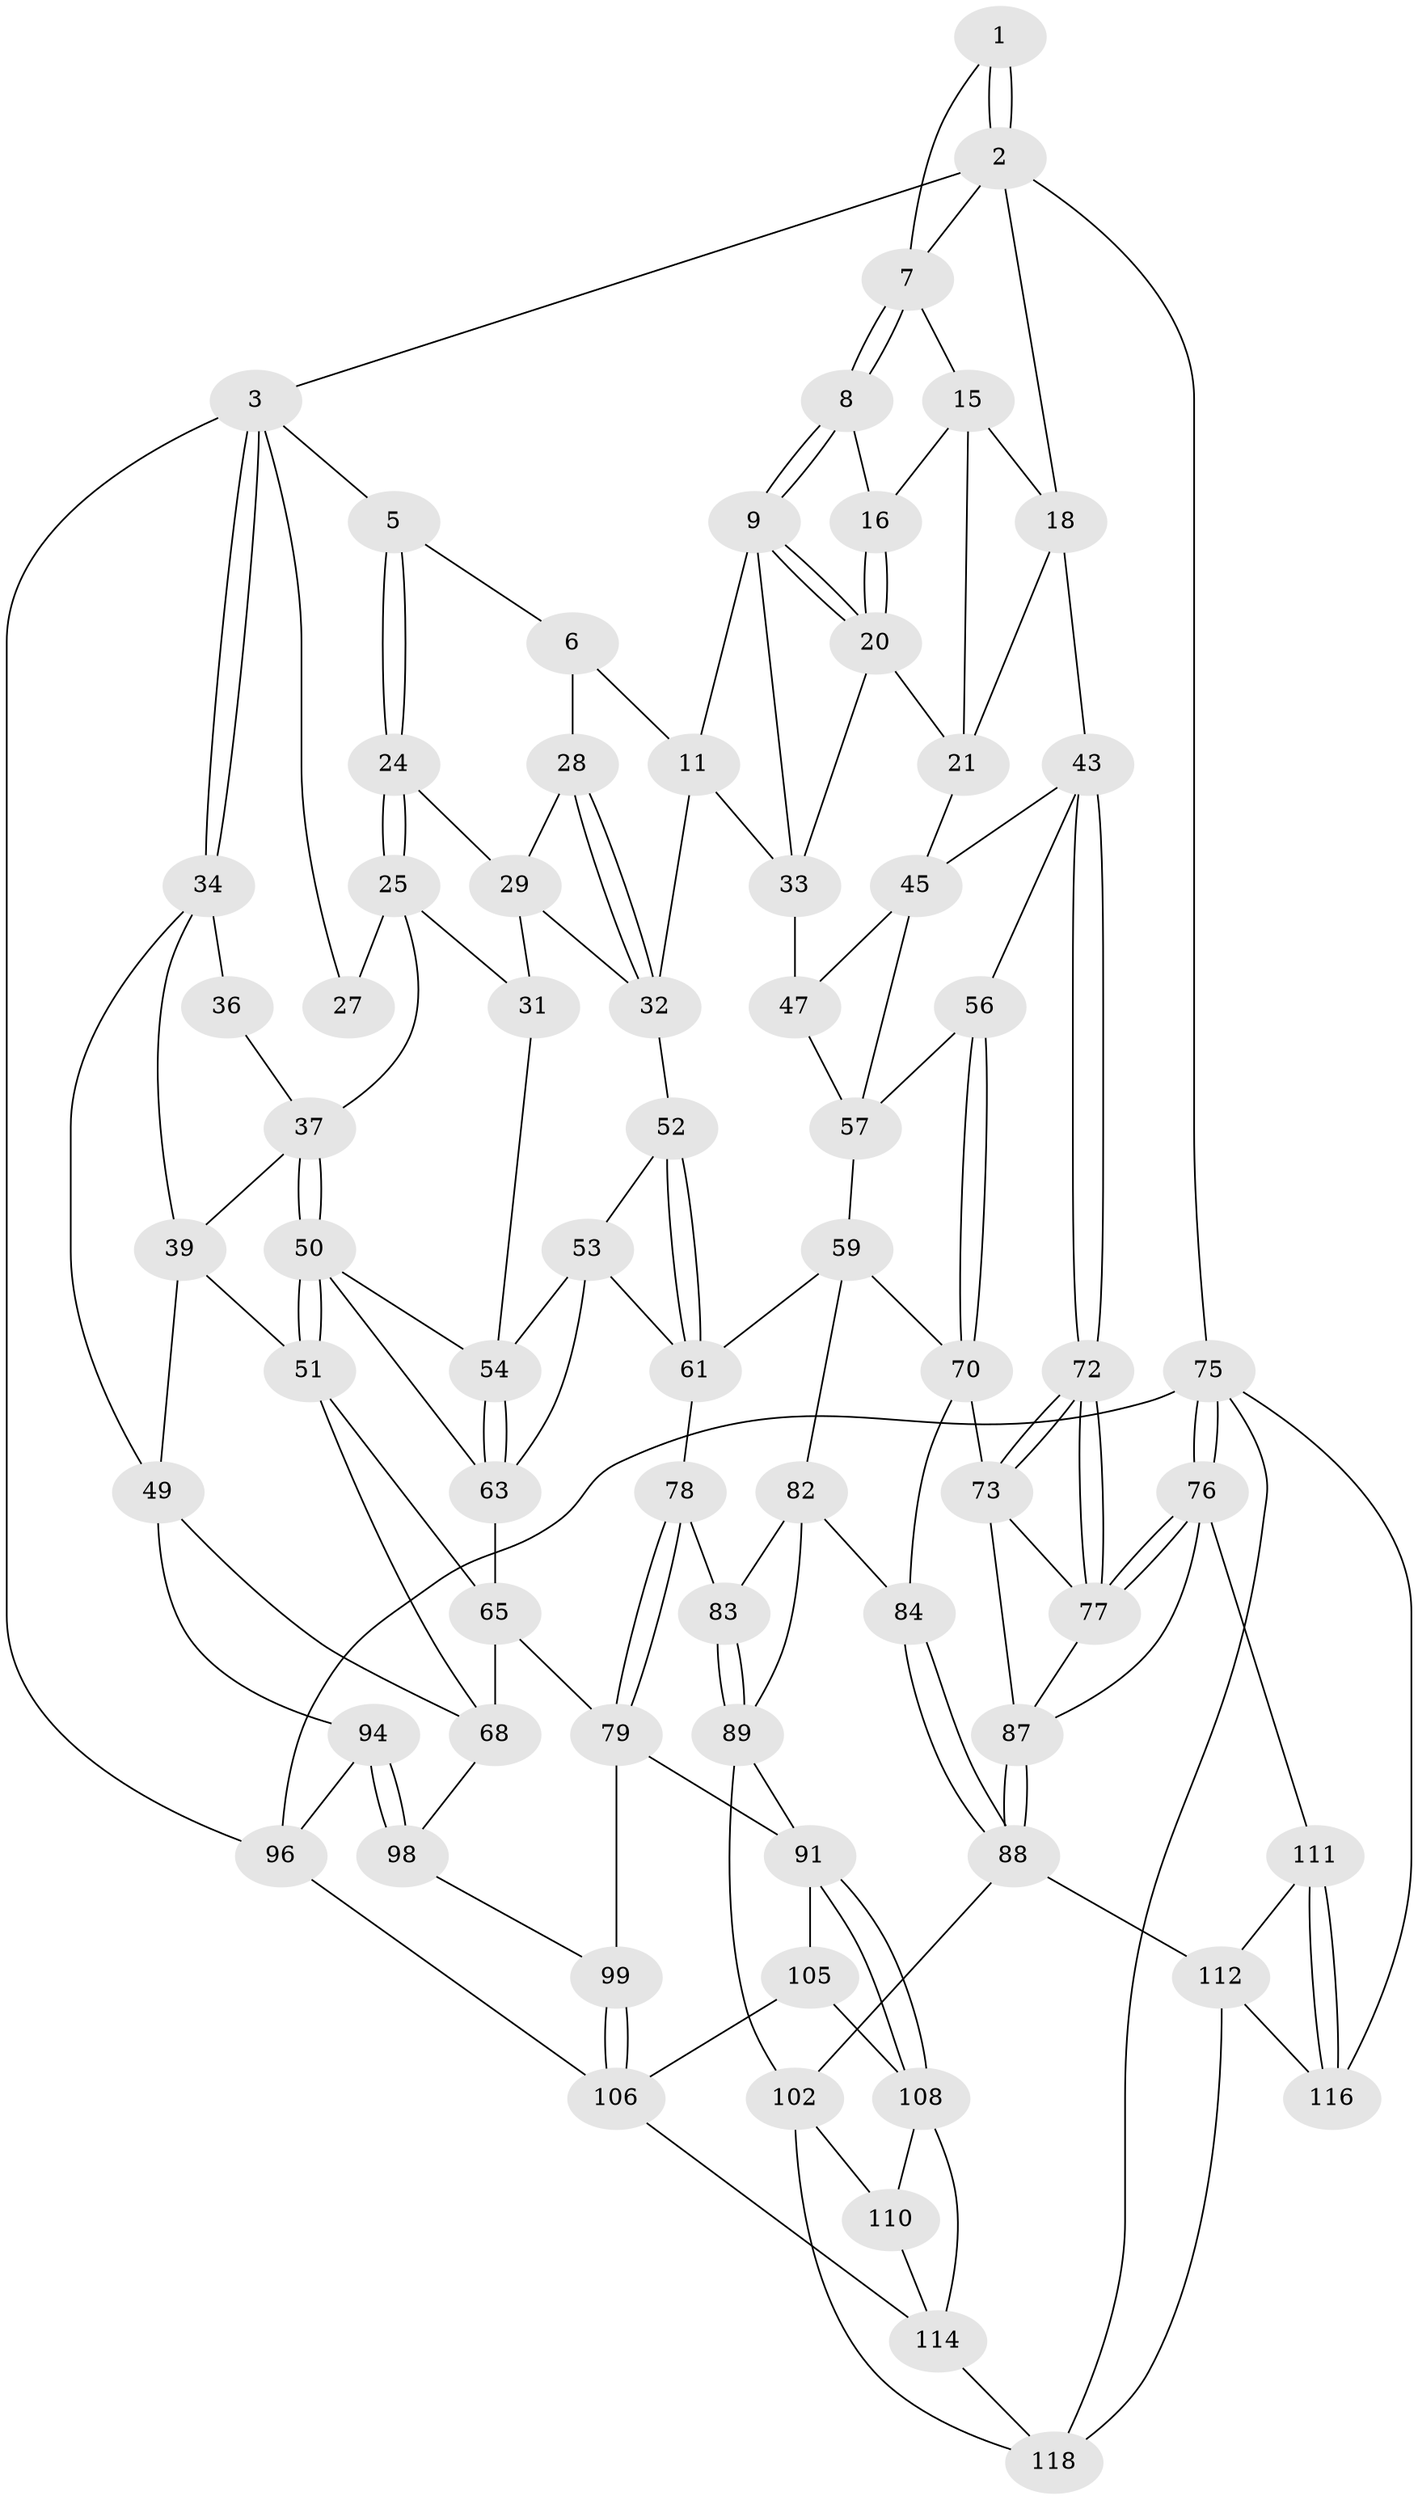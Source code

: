 // original degree distribution, {3: 0.025, 6: 0.25833333333333336, 5: 0.4583333333333333, 4: 0.25833333333333336}
// Generated by graph-tools (version 1.1) at 2025/42/03/06/25 10:42:35]
// undirected, 71 vertices, 157 edges
graph export_dot {
graph [start="1"]
  node [color=gray90,style=filled];
  1 [pos="+0.7743460933356523+0"];
  2 [pos="+1+0",super="+14"];
  3 [pos="+0+0",super="+4"];
  5 [pos="+0.33962302114475407+0"];
  6 [pos="+0.7420116702098006+0",super="+12"];
  7 [pos="+0.78150654086156+0",super="+13"];
  8 [pos="+0.7540901858329897+0.04979615318302323"];
  9 [pos="+0.715401296451013+0.10739905509891377",super="+10"];
  11 [pos="+0.6308063963903627+0.13361861010749085",super="+40"];
  15 [pos="+0.8665243150024916+0.09037784019748334",super="+17"];
  16 [pos="+0.8251851870392063+0.11314886441275217"];
  18 [pos="+1+0.1299332454144855",super="+19"];
  20 [pos="+0.8036650643398926+0.17732478722669465",super="+23"];
  21 [pos="+0.8433894325747774+0.19554068327771632",super="+22"];
  24 [pos="+0.3401695506082168+0"];
  25 [pos="+0.3521429313996044+0.1664477076036942",super="+26"];
  27 [pos="+0.19830150567789323+0.07816609084123882"];
  28 [pos="+0.5495995387940236+0.08347496291433935"];
  29 [pos="+0.3958935907282311+0",super="+30"];
  31 [pos="+0.4309689802620591+0.2448508616423722"];
  32 [pos="+0.46187353840791795+0.22794184383832322",super="+41"];
  33 [pos="+0.7476871560081202+0.2180670821383931",super="+42"];
  34 [pos="+0+0.005333354267645796",super="+35"];
  36 [pos="+0.06167991045832759+0.11893810923667575"];
  37 [pos="+0.2162405722599192+0.2676200442695163",super="+38"];
  39 [pos="+0.0591237504766395+0.248137101045135",super="+48"];
  43 [pos="+1+0.2818083059820694",super="+44"];
  45 [pos="+0.8522070133216492+0.24673349034157893",super="+46"];
  47 [pos="+0.6691918474552314+0.3005607979888382"];
  49 [pos="+0+0.38748175292764586",super="+69"];
  50 [pos="+0.21637034288037985+0.2679816867380278",super="+62"];
  51 [pos="+0.20935187445611558+0.33837118697736074",super="+66"];
  52 [pos="+0.5107210402277906+0.40474677523808394"];
  53 [pos="+0.4604250304249727+0.3477263321453209",super="+67"];
  54 [pos="+0.4335380860754411+0.3077564906496292",super="+55"];
  56 [pos="+0.8697880142780686+0.3831667682570842"];
  57 [pos="+0.8631781215336344+0.38295931713327025",super="+58"];
  59 [pos="+0.6479914479597534+0.43276209864298176",super="+60"];
  61 [pos="+0.5382017087033811+0.44838332961862765",super="+74"];
  63 [pos="+0.3436778368287284+0.3795549149691385",super="+64"];
  65 [pos="+0.2512593701783197+0.4248679868154485",super="+80"];
  68 [pos="+0+0.5295821776446071",super="+81"];
  70 [pos="+0.8766334550225495+0.5317237866025661",super="+71"];
  72 [pos="+1+0.5758222343600854"];
  73 [pos="+0.8815419200591341+0.5349668755640145",super="+86"];
  75 [pos="+1+1",super="+115"];
  76 [pos="+1+0.7564487195551606",super="+107"];
  77 [pos="+1+0.6242024694126266",super="+97"];
  78 [pos="+0.46004435184030057+0.5376008141307798"];
  79 [pos="+0.25810193277474186+0.619086651458767",super="+93"];
  82 [pos="+0.5841223042177031+0.6011106012697074",super="+85"];
  83 [pos="+0.4639697595985161+0.5509097720944562"];
  84 [pos="+0.6998383817478473+0.7530307100465915"];
  87 [pos="+0.8073757628483668+0.7331156143932455",super="+104"];
  88 [pos="+0.7036753543746209+0.7643594040485194",super="+101"];
  89 [pos="+0.4887148036564796+0.647132386823604",super="+90"];
  91 [pos="+0.4067860114338162+0.7326268235553239",super="+92"];
  94 [pos="+0+0.7330979305272819",super="+95"];
  96 [pos="+0+1"];
  98 [pos="+0.10995153862134588+0.7172083560307747",super="+100"];
  99 [pos="+0.17924605072306204+0.8139284040898805"];
  102 [pos="+0.6792627681598201+0.8004482249451706",super="+103"];
  105 [pos="+0.2729871874667335+0.8349826089791557"];
  106 [pos="+0.18484738676085094+0.8290442542474677",super="+113"];
  108 [pos="+0.38093381409699906+0.9050542762965739",super="+109"];
  110 [pos="+0.48712505569352726+0.8958504340171771"];
  111 [pos="+0.9085240005288754+0.8844487621732404"];
  112 [pos="+0.8242849980329687+0.8738959454690972",super="+117"];
  114 [pos="+0.24216642114722262+1",super="+120"];
  116 [pos="+0.920745959154009+0.9098728904886507"];
  118 [pos="+0.8026671427427396+1",super="+119"];
  1 -- 2;
  1 -- 2;
  1 -- 7;
  2 -- 3;
  2 -- 75;
  2 -- 18;
  2 -- 7;
  3 -- 34;
  3 -- 34;
  3 -- 96;
  3 -- 27;
  3 -- 5;
  5 -- 6;
  5 -- 24;
  5 -- 24;
  6 -- 11;
  6 -- 28;
  7 -- 8;
  7 -- 8;
  7 -- 15;
  8 -- 9;
  8 -- 9;
  8 -- 16;
  9 -- 20;
  9 -- 20;
  9 -- 11;
  9 -- 33;
  11 -- 32;
  11 -- 33;
  15 -- 16;
  15 -- 18;
  15 -- 21;
  16 -- 20;
  16 -- 20;
  18 -- 21;
  18 -- 43;
  20 -- 33;
  20 -- 21;
  21 -- 45;
  24 -- 25;
  24 -- 25;
  24 -- 29;
  25 -- 31;
  25 -- 27;
  25 -- 37;
  28 -- 29;
  28 -- 32;
  28 -- 32;
  29 -- 32;
  29 -- 31;
  31 -- 54;
  32 -- 52;
  33 -- 47;
  34 -- 49;
  34 -- 36;
  34 -- 39;
  36 -- 37;
  37 -- 50;
  37 -- 50;
  37 -- 39;
  39 -- 49;
  39 -- 51;
  43 -- 72;
  43 -- 72;
  43 -- 56;
  43 -- 45;
  45 -- 57;
  45 -- 47;
  47 -- 57;
  49 -- 68;
  49 -- 94;
  50 -- 51;
  50 -- 51;
  50 -- 54;
  50 -- 63;
  51 -- 65;
  51 -- 68;
  52 -- 53;
  52 -- 61;
  52 -- 61;
  53 -- 54;
  53 -- 61;
  53 -- 63;
  54 -- 63;
  54 -- 63;
  56 -- 57;
  56 -- 70;
  56 -- 70;
  57 -- 59;
  59 -- 70;
  59 -- 82;
  59 -- 61;
  61 -- 78;
  63 -- 65;
  65 -- 68;
  65 -- 79;
  68 -- 98;
  70 -- 73;
  70 -- 84;
  72 -- 73;
  72 -- 73;
  72 -- 77;
  72 -- 77;
  73 -- 77;
  73 -- 87;
  75 -- 76;
  75 -- 76;
  75 -- 96;
  75 -- 116;
  75 -- 118;
  76 -- 77;
  76 -- 77;
  76 -- 111;
  76 -- 87;
  77 -- 87;
  78 -- 79;
  78 -- 79;
  78 -- 83;
  79 -- 99;
  79 -- 91;
  82 -- 83;
  82 -- 89;
  82 -- 84;
  83 -- 89;
  83 -- 89;
  84 -- 88;
  84 -- 88;
  87 -- 88;
  87 -- 88;
  88 -- 112;
  88 -- 102;
  89 -- 91;
  89 -- 102;
  91 -- 108;
  91 -- 108;
  91 -- 105;
  94 -- 98 [weight=2];
  94 -- 98;
  94 -- 96;
  96 -- 106;
  98 -- 99;
  99 -- 106;
  99 -- 106;
  102 -- 118;
  102 -- 110;
  105 -- 106;
  105 -- 108;
  106 -- 114;
  108 -- 110;
  108 -- 114;
  110 -- 114;
  111 -- 112;
  111 -- 116;
  111 -- 116;
  112 -- 116;
  112 -- 118;
  114 -- 118;
}
